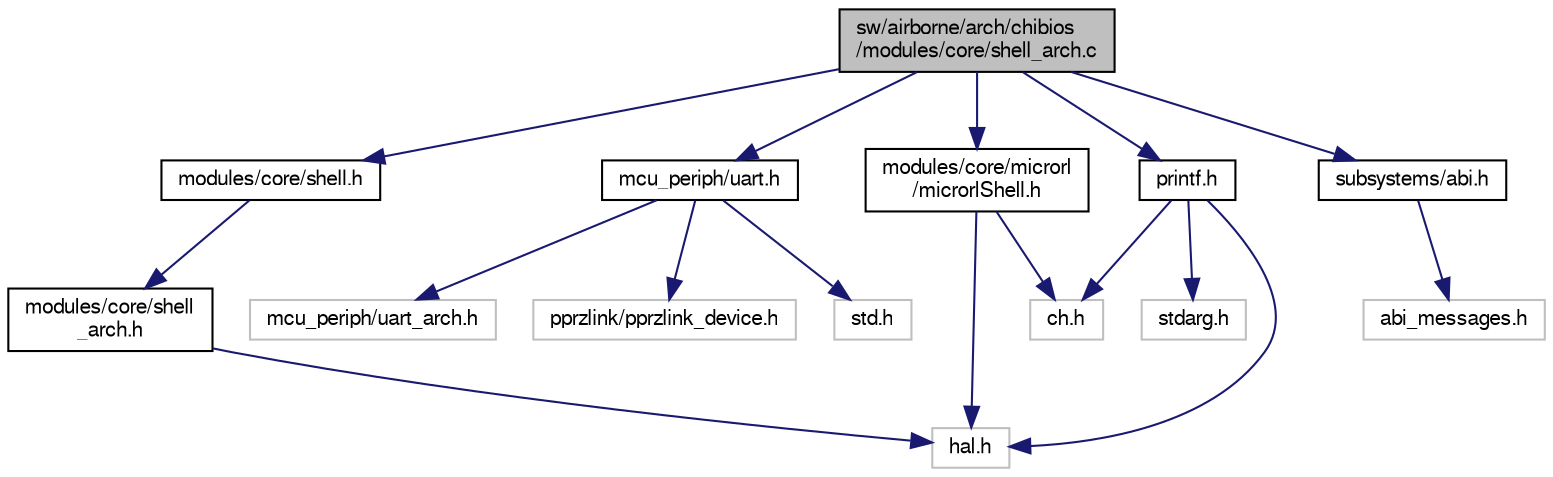 digraph "sw/airborne/arch/chibios/modules/core/shell_arch.c"
{
  edge [fontname="FreeSans",fontsize="10",labelfontname="FreeSans",labelfontsize="10"];
  node [fontname="FreeSans",fontsize="10",shape=record];
  Node1 [label="sw/airborne/arch/chibios\l/modules/core/shell_arch.c",height=0.2,width=0.4,color="black", fillcolor="grey75", style="filled", fontcolor="black"];
  Node1 -> Node2 [color="midnightblue",fontsize="10",style="solid",fontname="FreeSans"];
  Node2 [label="modules/core/shell.h",height=0.2,width=0.4,color="black", fillcolor="white", style="filled",URL="$shell_8h.html"];
  Node2 -> Node3 [color="midnightblue",fontsize="10",style="solid",fontname="FreeSans"];
  Node3 [label="modules/core/shell\l_arch.h",height=0.2,width=0.4,color="black", fillcolor="white", style="filled",URL="$shell__arch_8h.html"];
  Node3 -> Node4 [color="midnightblue",fontsize="10",style="solid",fontname="FreeSans"];
  Node4 [label="hal.h",height=0.2,width=0.4,color="grey75", fillcolor="white", style="filled"];
  Node1 -> Node5 [color="midnightblue",fontsize="10",style="solid",fontname="FreeSans"];
  Node5 [label="modules/core/microrl\l/microrlShell.h",height=0.2,width=0.4,color="black", fillcolor="white", style="filled",URL="$microrlShell_8h.html",tooltip="Simple CLI shell header. "];
  Node5 -> Node6 [color="midnightblue",fontsize="10",style="solid",fontname="FreeSans"];
  Node6 [label="ch.h",height=0.2,width=0.4,color="grey75", fillcolor="white", style="filled"];
  Node5 -> Node4 [color="midnightblue",fontsize="10",style="solid",fontname="FreeSans"];
  Node1 -> Node7 [color="midnightblue",fontsize="10",style="solid",fontname="FreeSans"];
  Node7 [label="mcu_periph/uart.h",height=0.2,width=0.4,color="black", fillcolor="white", style="filled",URL="$uart_8h.html",tooltip="arch independent UART (Universal Asynchronous Receiver/Transmitter) API "];
  Node7 -> Node8 [color="midnightblue",fontsize="10",style="solid",fontname="FreeSans"];
  Node8 [label="mcu_periph/uart_arch.h",height=0.2,width=0.4,color="grey75", fillcolor="white", style="filled"];
  Node7 -> Node9 [color="midnightblue",fontsize="10",style="solid",fontname="FreeSans"];
  Node9 [label="pprzlink/pprzlink_device.h",height=0.2,width=0.4,color="grey75", fillcolor="white", style="filled"];
  Node7 -> Node10 [color="midnightblue",fontsize="10",style="solid",fontname="FreeSans"];
  Node10 [label="std.h",height=0.2,width=0.4,color="grey75", fillcolor="white", style="filled"];
  Node1 -> Node11 [color="midnightblue",fontsize="10",style="solid",fontname="FreeSans"];
  Node11 [label="printf.h",height=0.2,width=0.4,color="black", fillcolor="white", style="filled",URL="$printf_8h.html",tooltip="Mini printf-like functionality. "];
  Node11 -> Node12 [color="midnightblue",fontsize="10",style="solid",fontname="FreeSans"];
  Node12 [label="stdarg.h",height=0.2,width=0.4,color="grey75", fillcolor="white", style="filled"];
  Node11 -> Node6 [color="midnightblue",fontsize="10",style="solid",fontname="FreeSans"];
  Node11 -> Node4 [color="midnightblue",fontsize="10",style="solid",fontname="FreeSans"];
  Node1 -> Node13 [color="midnightblue",fontsize="10",style="solid",fontname="FreeSans"];
  Node13 [label="subsystems/abi.h",height=0.2,width=0.4,color="black", fillcolor="white", style="filled",URL="$abi_8h.html",tooltip="Main include for ABI (AirBorneInterface). "];
  Node13 -> Node14 [color="midnightblue",fontsize="10",style="solid",fontname="FreeSans"];
  Node14 [label="abi_messages.h",height=0.2,width=0.4,color="grey75", fillcolor="white", style="filled"];
}
